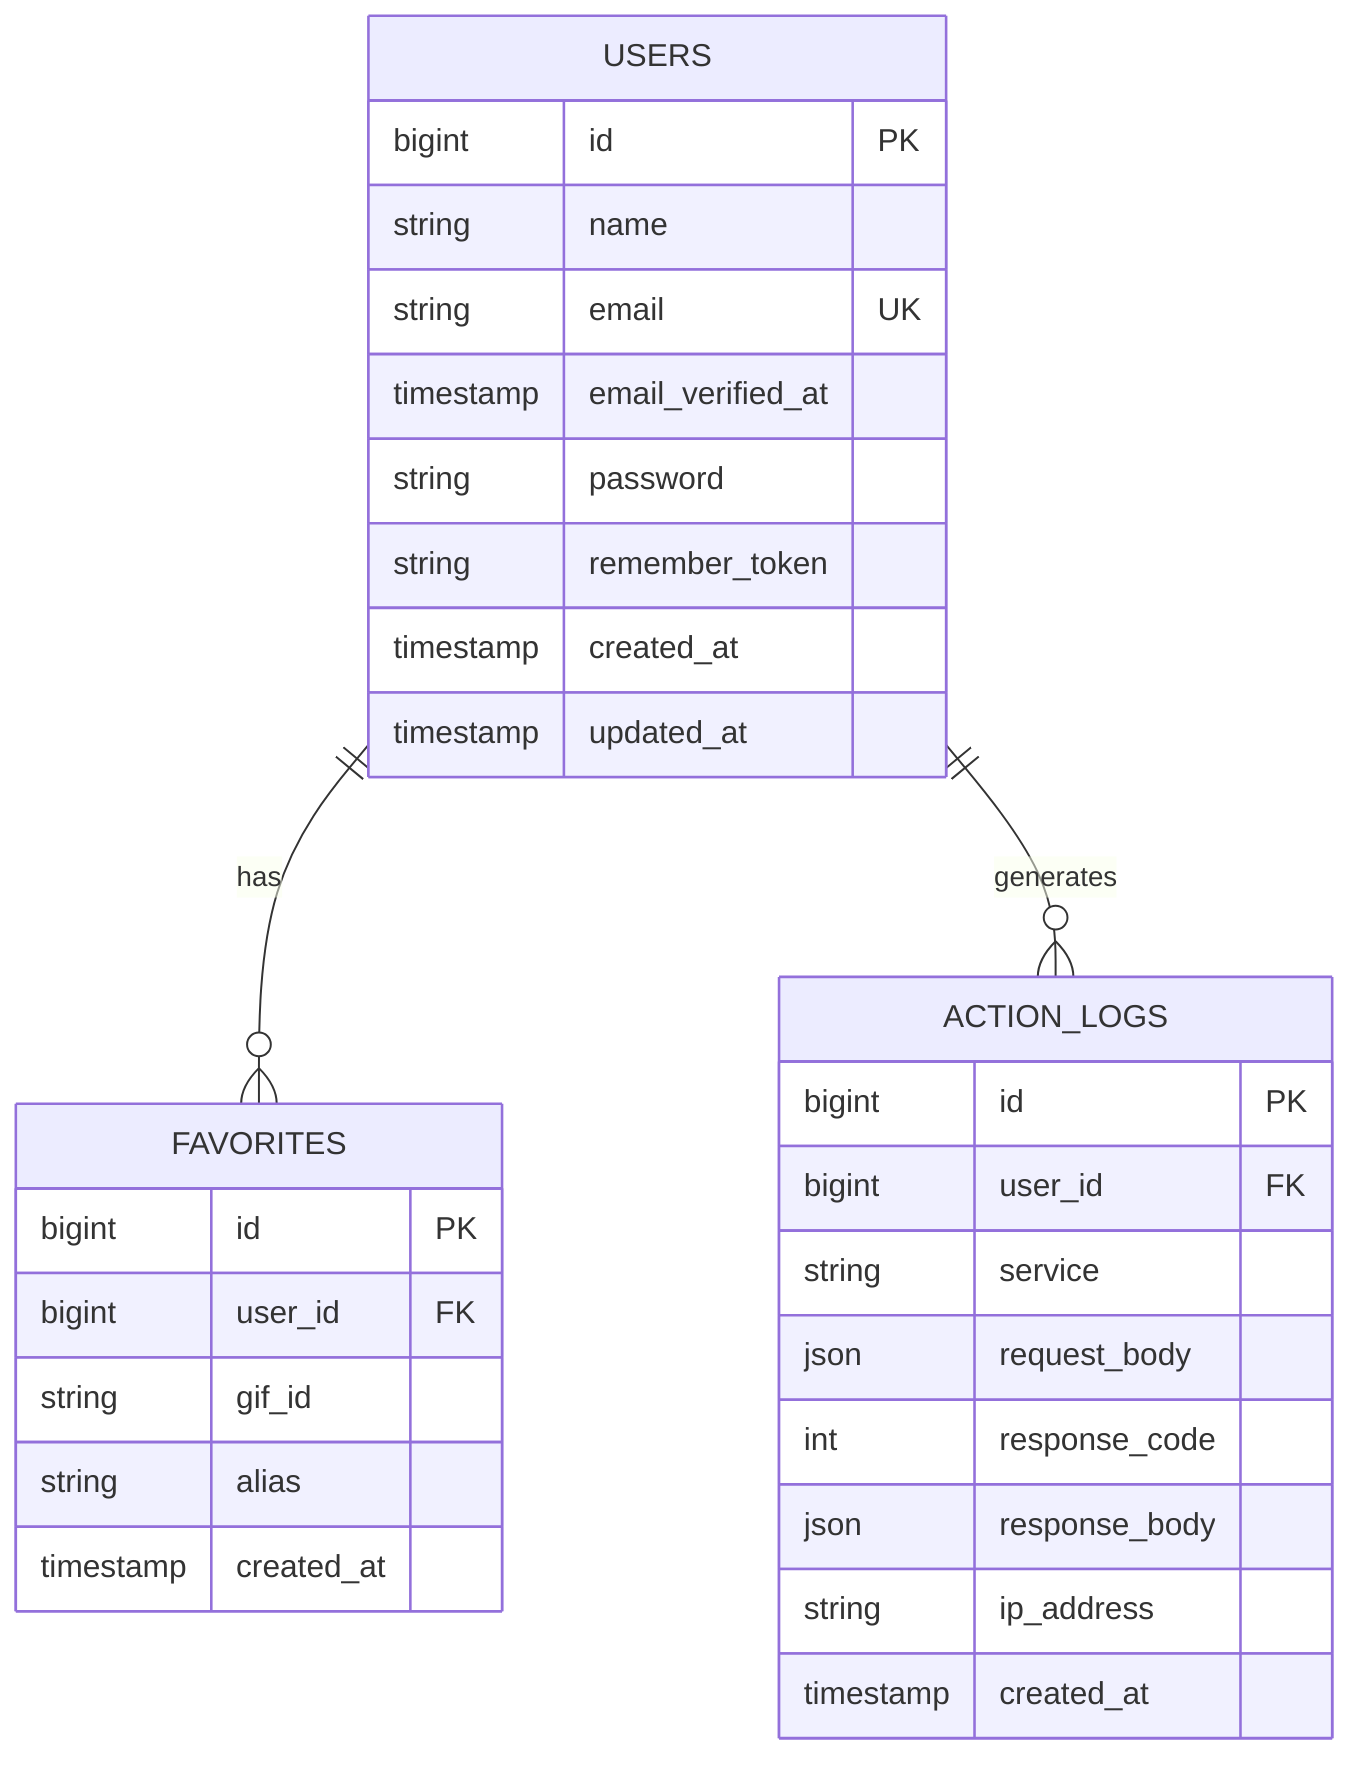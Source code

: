 erDiagram
    USERS {
        bigint id PK
        string name
        string email UK
        timestamp email_verified_at
        string password
        string remember_token
        timestamp created_at
        timestamp updated_at
    }
    
    FAVORITES {
        bigint id PK
        bigint user_id FK
        string gif_id
        string alias
        timestamp created_at
    }
    
    ACTION_LOGS {
        bigint id PK
        bigint user_id FK
        string service
        json request_body
        int response_code
        json response_body
        string ip_address
        timestamp created_at
    }
    
    USERS ||--o{ FAVORITES : "has"
    USERS ||--o{ ACTION_LOGS : "generates"
    
    %% Nota: Los GIFs no se almacenan en la base de datos local
    %% Se obtienen a través de la API de Giphy